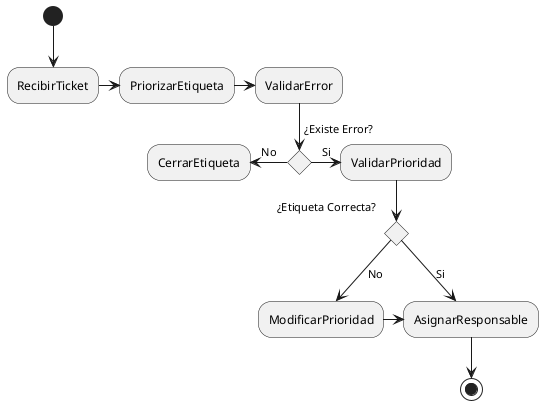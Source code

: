 @startuml CDU-AsignarTicket

(*) -->  RecibirTicket
    RecibirTicket -r-> PriorizarEtiqueta
    PriorizarEtiqueta -r-> ValidarError
        if "¿Existe Error?"then
        -r->[Si] ValidarPrioridad
            if "¿Etiqueta Correcta?"then
            -->[Si] AsignarResponsable
            else
            -->[No] ModificarPrioridad
            endif
        else
        -l->[No] CerrarEtiqueta
        endif
    ModificarPrioridad -r-> AsignarResponsable
    AsignarResponsable --> (*)

@enduml